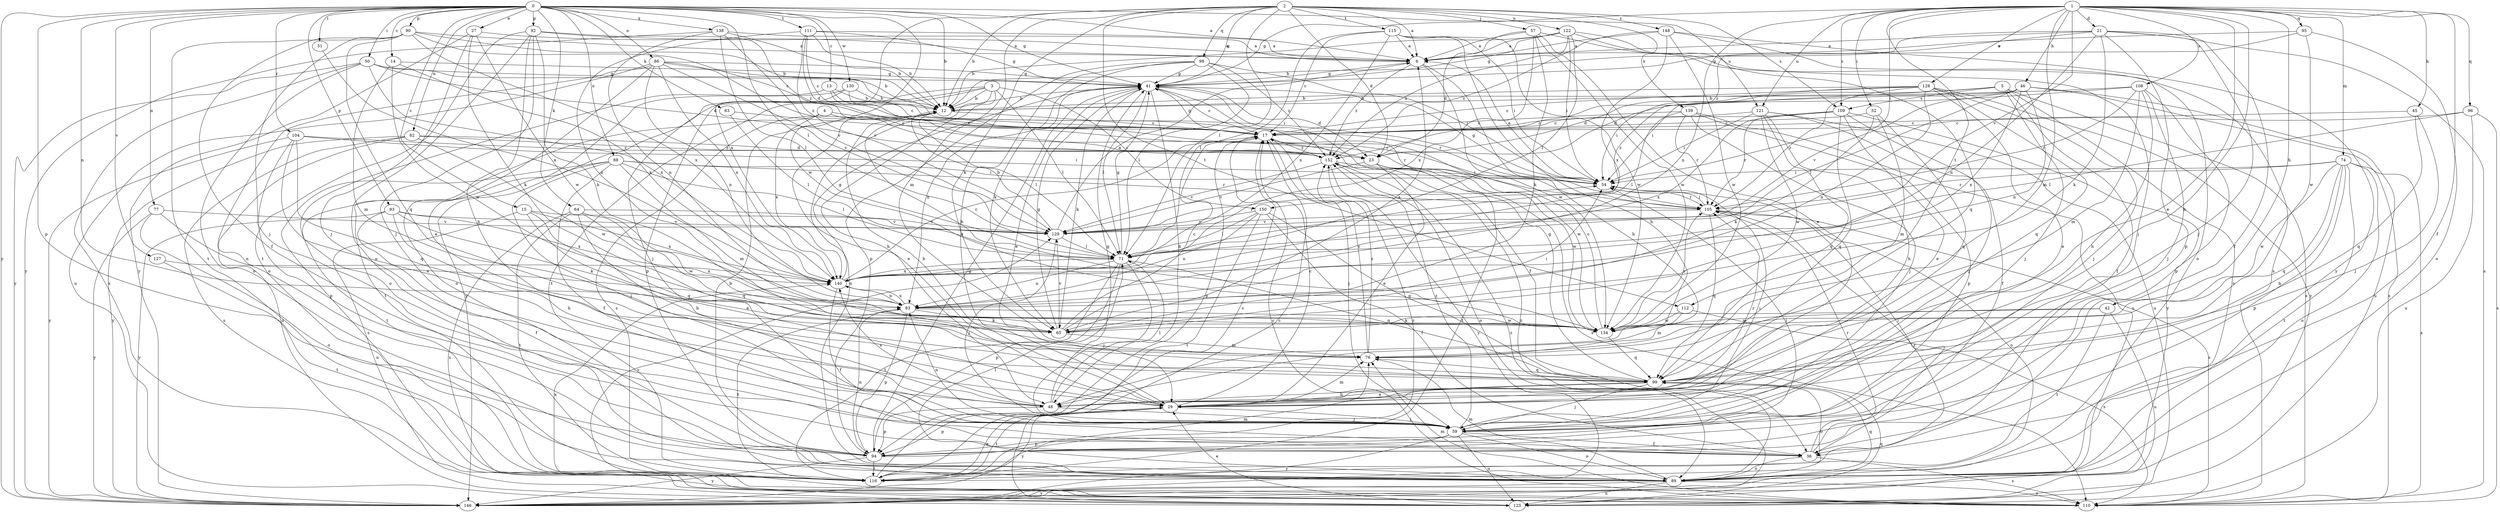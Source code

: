 strict digraph  {
0;
1;
2;
3;
4;
5;
6;
12;
13;
14;
15;
17;
21;
23;
27;
29;
36;
41;
42;
45;
46;
48;
50;
51;
52;
54;
57;
59;
63;
64;
65;
71;
74;
76;
77;
82;
83;
86;
88;
89;
90;
92;
93;
94;
95;
96;
98;
99;
104;
105;
108;
109;
110;
111;
112;
115;
116;
121;
122;
123;
127;
128;
129;
130;
134;
138;
139;
140;
146;
148;
150;
152;
0 -> 6  [label=a];
0 -> 12  [label=b];
0 -> 13  [label=c];
0 -> 14  [label=c];
0 -> 15  [label=c];
0 -> 27  [label=e];
0 -> 41  [label=g];
0 -> 50  [label=i];
0 -> 51  [label=i];
0 -> 63  [label=k];
0 -> 64  [label=k];
0 -> 71  [label=l];
0 -> 77  [label=n];
0 -> 82  [label=n];
0 -> 83  [label=n];
0 -> 86  [label=o];
0 -> 88  [label=o];
0 -> 90  [label=p];
0 -> 92  [label=p];
0 -> 93  [label=p];
0 -> 94  [label=p];
0 -> 104  [label=r];
0 -> 111  [label=t];
0 -> 121  [label=u];
0 -> 127  [label=v];
0 -> 130  [label=w];
0 -> 134  [label=w];
0 -> 138  [label=x];
0 -> 146  [label=y];
1 -> 21  [label=d];
1 -> 29  [label=e];
1 -> 36  [label=f];
1 -> 41  [label=g];
1 -> 42  [label=h];
1 -> 45  [label=h];
1 -> 46  [label=h];
1 -> 48  [label=h];
1 -> 52  [label=i];
1 -> 54  [label=i];
1 -> 74  [label=m];
1 -> 76  [label=m];
1 -> 83  [label=n];
1 -> 95  [label=q];
1 -> 96  [label=q];
1 -> 108  [label=s];
1 -> 109  [label=s];
1 -> 112  [label=t];
1 -> 121  [label=u];
1 -> 128  [label=v];
1 -> 129  [label=v];
2 -> 6  [label=a];
2 -> 12  [label=b];
2 -> 23  [label=d];
2 -> 41  [label=g];
2 -> 57  [label=j];
2 -> 65  [label=k];
2 -> 71  [label=l];
2 -> 76  [label=m];
2 -> 98  [label=q];
2 -> 109  [label=s];
2 -> 112  [label=t];
2 -> 115  [label=t];
2 -> 122  [label=u];
2 -> 139  [label=x];
2 -> 140  [label=x];
2 -> 148  [label=z];
3 -> 12  [label=b];
3 -> 48  [label=h];
3 -> 71  [label=l];
3 -> 89  [label=o];
3 -> 94  [label=p];
3 -> 116  [label=t];
3 -> 146  [label=y];
3 -> 150  [label=z];
4 -> 17  [label=c];
4 -> 105  [label=r];
4 -> 116  [label=t];
4 -> 140  [label=x];
5 -> 36  [label=f];
5 -> 54  [label=i];
5 -> 59  [label=j];
5 -> 89  [label=o];
5 -> 109  [label=s];
5 -> 110  [label=s];
5 -> 150  [label=z];
6 -> 41  [label=g];
6 -> 48  [label=h];
6 -> 134  [label=w];
6 -> 152  [label=z];
12 -> 17  [label=c];
12 -> 29  [label=e];
12 -> 71  [label=l];
12 -> 110  [label=s];
13 -> 12  [label=b];
13 -> 17  [label=c];
13 -> 89  [label=o];
13 -> 105  [label=r];
14 -> 41  [label=g];
14 -> 76  [label=m];
14 -> 134  [label=w];
14 -> 140  [label=x];
15 -> 29  [label=e];
15 -> 99  [label=q];
15 -> 123  [label=u];
15 -> 129  [label=v];
15 -> 140  [label=x];
17 -> 41  [label=g];
17 -> 59  [label=j];
17 -> 94  [label=p];
17 -> 134  [label=w];
17 -> 152  [label=z];
21 -> 6  [label=a];
21 -> 12  [label=b];
21 -> 36  [label=f];
21 -> 41  [label=g];
21 -> 59  [label=j];
21 -> 65  [label=k];
21 -> 83  [label=n];
21 -> 94  [label=p];
21 -> 110  [label=s];
23 -> 29  [label=e];
23 -> 110  [label=s];
23 -> 116  [label=t];
23 -> 129  [label=v];
23 -> 134  [label=w];
27 -> 6  [label=a];
27 -> 59  [label=j];
27 -> 65  [label=k];
27 -> 134  [label=w];
27 -> 146  [label=y];
29 -> 12  [label=b];
29 -> 17  [label=c];
29 -> 59  [label=j];
29 -> 76  [label=m];
29 -> 94  [label=p];
29 -> 105  [label=r];
29 -> 116  [label=t];
29 -> 146  [label=y];
36 -> 54  [label=i];
36 -> 89  [label=o];
36 -> 105  [label=r];
36 -> 110  [label=s];
41 -> 12  [label=b];
41 -> 17  [label=c];
41 -> 23  [label=d];
41 -> 29  [label=e];
41 -> 36  [label=f];
41 -> 48  [label=h];
41 -> 65  [label=k];
41 -> 71  [label=l];
41 -> 83  [label=n];
42 -> 65  [label=k];
42 -> 116  [label=t];
42 -> 123  [label=u];
42 -> 134  [label=w];
45 -> 17  [label=c];
45 -> 59  [label=j];
45 -> 99  [label=q];
46 -> 12  [label=b];
46 -> 23  [label=d];
46 -> 71  [label=l];
46 -> 83  [label=n];
46 -> 110  [label=s];
46 -> 123  [label=u];
46 -> 129  [label=v];
46 -> 140  [label=x];
48 -> 41  [label=g];
48 -> 59  [label=j];
48 -> 71  [label=l];
48 -> 94  [label=p];
48 -> 140  [label=x];
50 -> 12  [label=b];
50 -> 23  [label=d];
50 -> 41  [label=g];
50 -> 89  [label=o];
50 -> 110  [label=s];
50 -> 140  [label=x];
50 -> 146  [label=y];
51 -> 140  [label=x];
52 -> 17  [label=c];
52 -> 65  [label=k];
52 -> 76  [label=m];
52 -> 99  [label=q];
54 -> 6  [label=a];
54 -> 41  [label=g];
54 -> 105  [label=r];
57 -> 6  [label=a];
57 -> 23  [label=d];
57 -> 29  [label=e];
57 -> 65  [label=k];
57 -> 110  [label=s];
57 -> 134  [label=w];
57 -> 140  [label=x];
59 -> 36  [label=f];
59 -> 54  [label=i];
59 -> 83  [label=n];
59 -> 89  [label=o];
59 -> 94  [label=p];
59 -> 123  [label=u];
59 -> 146  [label=y];
59 -> 152  [label=z];
63 -> 17  [label=c];
63 -> 71  [label=l];
64 -> 48  [label=h];
64 -> 99  [label=q];
64 -> 110  [label=s];
64 -> 116  [label=t];
64 -> 129  [label=v];
64 -> 134  [label=w];
65 -> 6  [label=a];
65 -> 17  [label=c];
65 -> 41  [label=g];
65 -> 54  [label=i];
65 -> 76  [label=m];
65 -> 129  [label=v];
71 -> 41  [label=g];
71 -> 59  [label=j];
71 -> 83  [label=n];
71 -> 94  [label=p];
71 -> 99  [label=q];
71 -> 116  [label=t];
71 -> 140  [label=x];
74 -> 48  [label=h];
74 -> 54  [label=i];
74 -> 89  [label=o];
74 -> 94  [label=p];
74 -> 99  [label=q];
74 -> 105  [label=r];
74 -> 110  [label=s];
74 -> 116  [label=t];
74 -> 134  [label=w];
76 -> 17  [label=c];
76 -> 99  [label=q];
76 -> 152  [label=z];
77 -> 83  [label=n];
77 -> 89  [label=o];
77 -> 129  [label=v];
77 -> 146  [label=y];
82 -> 23  [label=d];
82 -> 110  [label=s];
82 -> 123  [label=u];
82 -> 134  [label=w];
82 -> 146  [label=y];
82 -> 152  [label=z];
83 -> 65  [label=k];
83 -> 94  [label=p];
83 -> 116  [label=t];
83 -> 134  [label=w];
83 -> 140  [label=x];
86 -> 29  [label=e];
86 -> 41  [label=g];
86 -> 54  [label=i];
86 -> 83  [label=n];
86 -> 89  [label=o];
86 -> 123  [label=u];
86 -> 129  [label=v];
86 -> 140  [label=x];
86 -> 152  [label=z];
88 -> 36  [label=f];
88 -> 54  [label=i];
88 -> 59  [label=j];
88 -> 71  [label=l];
88 -> 76  [label=m];
88 -> 105  [label=r];
88 -> 110  [label=s];
88 -> 116  [label=t];
89 -> 71  [label=l];
89 -> 76  [label=m];
89 -> 99  [label=q];
89 -> 110  [label=s];
89 -> 123  [label=u];
89 -> 146  [label=y];
89 -> 152  [label=z];
90 -> 6  [label=a];
90 -> 12  [label=b];
90 -> 17  [label=c];
90 -> 36  [label=f];
90 -> 59  [label=j];
90 -> 99  [label=q];
90 -> 116  [label=t];
90 -> 140  [label=x];
92 -> 6  [label=a];
92 -> 48  [label=h];
92 -> 59  [label=j];
92 -> 65  [label=k];
92 -> 89  [label=o];
92 -> 116  [label=t];
92 -> 152  [label=z];
93 -> 36  [label=f];
93 -> 48  [label=h];
93 -> 65  [label=k];
93 -> 129  [label=v];
93 -> 140  [label=x];
93 -> 146  [label=y];
94 -> 12  [label=b];
94 -> 41  [label=g];
94 -> 54  [label=i];
94 -> 83  [label=n];
94 -> 116  [label=t];
94 -> 146  [label=y];
95 -> 6  [label=a];
95 -> 89  [label=o];
95 -> 134  [label=w];
95 -> 152  [label=z];
96 -> 17  [label=c];
96 -> 71  [label=l];
96 -> 110  [label=s];
96 -> 123  [label=u];
98 -> 29  [label=e];
98 -> 41  [label=g];
98 -> 54  [label=i];
98 -> 65  [label=k];
98 -> 71  [label=l];
98 -> 94  [label=p];
98 -> 152  [label=z];
99 -> 29  [label=e];
99 -> 41  [label=g];
99 -> 48  [label=h];
99 -> 59  [label=j];
99 -> 89  [label=o];
104 -> 29  [label=e];
104 -> 54  [label=i];
104 -> 94  [label=p];
104 -> 99  [label=q];
104 -> 146  [label=y];
104 -> 152  [label=z];
105 -> 54  [label=i];
105 -> 89  [label=o];
105 -> 99  [label=q];
105 -> 110  [label=s];
105 -> 129  [label=v];
108 -> 12  [label=b];
108 -> 48  [label=h];
108 -> 54  [label=i];
108 -> 59  [label=j];
108 -> 76  [label=m];
108 -> 94  [label=p];
108 -> 105  [label=r];
109 -> 17  [label=c];
109 -> 29  [label=e];
109 -> 59  [label=j];
109 -> 99  [label=q];
109 -> 105  [label=r];
109 -> 140  [label=x];
109 -> 146  [label=y];
110 -> 17  [label=c];
110 -> 76  [label=m];
110 -> 140  [label=x];
111 -> 6  [label=a];
111 -> 12  [label=b];
111 -> 17  [label=c];
111 -> 23  [label=d];
111 -> 41  [label=g];
111 -> 83  [label=n];
111 -> 129  [label=v];
112 -> 76  [label=m];
112 -> 110  [label=s];
112 -> 134  [label=w];
115 -> 6  [label=a];
115 -> 17  [label=c];
115 -> 48  [label=h];
115 -> 54  [label=i];
115 -> 71  [label=l];
115 -> 134  [label=w];
115 -> 140  [label=x];
116 -> 17  [label=c];
116 -> 29  [label=e];
116 -> 76  [label=m];
116 -> 105  [label=r];
116 -> 152  [label=z];
121 -> 17  [label=c];
121 -> 36  [label=f];
121 -> 48  [label=h];
121 -> 54  [label=i];
121 -> 99  [label=q];
121 -> 123  [label=u];
121 -> 134  [label=w];
122 -> 6  [label=a];
122 -> 12  [label=b];
122 -> 41  [label=g];
122 -> 54  [label=i];
122 -> 59  [label=j];
122 -> 71  [label=l];
122 -> 99  [label=q];
122 -> 152  [label=z];
123 -> 17  [label=c];
123 -> 29  [label=e];
123 -> 99  [label=q];
123 -> 129  [label=v];
127 -> 116  [label=t];
127 -> 140  [label=x];
128 -> 12  [label=b];
128 -> 17  [label=c];
128 -> 23  [label=d];
128 -> 29  [label=e];
128 -> 59  [label=j];
128 -> 83  [label=n];
128 -> 99  [label=q];
128 -> 105  [label=r];
128 -> 146  [label=y];
129 -> 6  [label=a];
129 -> 12  [label=b];
129 -> 54  [label=i];
129 -> 59  [label=j];
129 -> 71  [label=l];
130 -> 12  [label=b];
130 -> 59  [label=j];
130 -> 89  [label=o];
130 -> 105  [label=r];
134 -> 12  [label=b];
134 -> 17  [label=c];
134 -> 99  [label=q];
134 -> 105  [label=r];
138 -> 6  [label=a];
138 -> 12  [label=b];
138 -> 71  [label=l];
138 -> 83  [label=n];
138 -> 129  [label=v];
138 -> 146  [label=y];
139 -> 17  [label=c];
139 -> 59  [label=j];
139 -> 71  [label=l];
139 -> 94  [label=p];
139 -> 105  [label=r];
139 -> 123  [label=u];
140 -> 17  [label=c];
140 -> 36  [label=f];
140 -> 41  [label=g];
140 -> 83  [label=n];
146 -> 152  [label=z];
148 -> 6  [label=a];
148 -> 89  [label=o];
148 -> 134  [label=w];
148 -> 140  [label=x];
148 -> 146  [label=y];
148 -> 152  [label=z];
150 -> 36  [label=f];
150 -> 71  [label=l];
150 -> 83  [label=n];
150 -> 99  [label=q];
150 -> 116  [label=t];
150 -> 129  [label=v];
152 -> 54  [label=i];
152 -> 89  [label=o];
152 -> 129  [label=v];
152 -> 146  [label=y];
}
